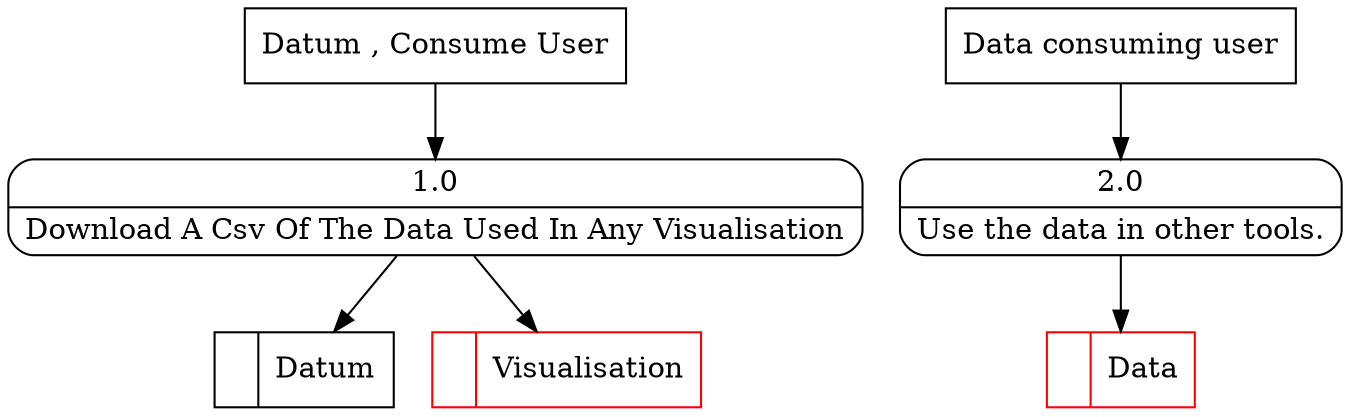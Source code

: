 digraph dfd2{ 
node[shape=record]
200 [label="<f0>  |<f1> Datum " ];
201 [label="<f0>  |<f1> Visualisation " color=red];
202 [label="Datum , Consume User" shape=box];
203 [label="{<f0> 1.0|<f1> Download A Csv Of The Data Used In Any Visualisation }" shape=Mrecord];
2 [label="{<f0> 2.0|<f1> Use the data in other tools. }" shape=Mrecord];
1000 [label="Data consuming user" shape=box];
1000 -> 2
1002 [label="<f0>  |<f1> Data " color=red];
2 -> 1002
202 -> 203
203 -> 200
203 -> 201
}